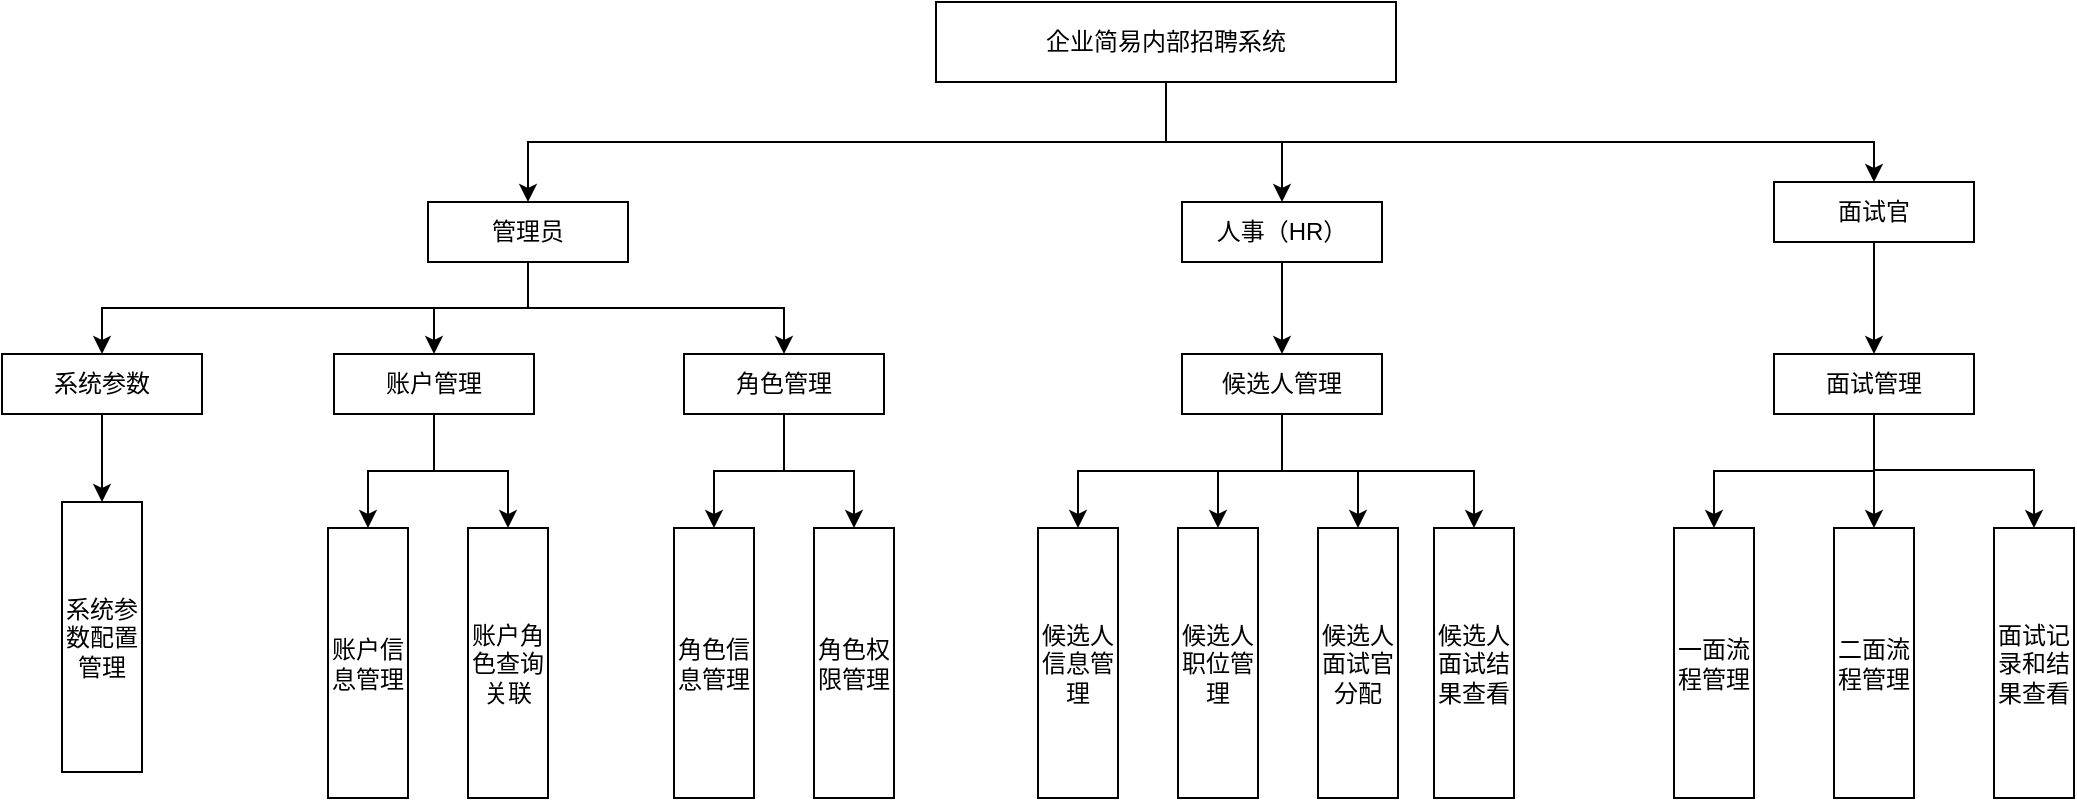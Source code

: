 <mxfile version="21.1.1" type="github">
  <diagram name="第 1 页" id="vMp5FmEjGzmWGoxb78nr">
    <mxGraphModel dx="2021" dy="1728" grid="1" gridSize="10" guides="1" tooltips="1" connect="1" arrows="1" fold="1" page="1" pageScale="1" pageWidth="827" pageHeight="1169" math="0" shadow="0">
      <root>
        <mxCell id="0" />
        <mxCell id="1" parent="0" />
        <mxCell id="QuiFqJqIi-HaTxp3gUGb-55" style="edgeStyle=orthogonalEdgeStyle;rounded=0;orthogonalLoop=1;jettySize=auto;html=1;exitX=0.5;exitY=1;exitDx=0;exitDy=0;" edge="1" parent="1" source="QuiFqJqIi-HaTxp3gUGb-3" target="QuiFqJqIi-HaTxp3gUGb-41">
          <mxGeometry relative="1" as="geometry">
            <mxPoint x="495" y="30" as="sourcePoint" />
          </mxGeometry>
        </mxCell>
        <mxCell id="QuiFqJqIi-HaTxp3gUGb-56" style="edgeStyle=orthogonalEdgeStyle;rounded=0;orthogonalLoop=1;jettySize=auto;html=1;entryX=0.5;entryY=0;entryDx=0;entryDy=0;" edge="1" parent="1" source="QuiFqJqIi-HaTxp3gUGb-3" target="QuiFqJqIi-HaTxp3gUGb-46">
          <mxGeometry relative="1" as="geometry" />
        </mxCell>
        <mxCell id="QuiFqJqIi-HaTxp3gUGb-57" style="edgeStyle=orthogonalEdgeStyle;rounded=0;orthogonalLoop=1;jettySize=auto;html=1;exitX=0.5;exitY=1;exitDx=0;exitDy=0;entryX=0.5;entryY=0;entryDx=0;entryDy=0;" edge="1" parent="1" source="QuiFqJqIi-HaTxp3gUGb-3" target="QuiFqJqIi-HaTxp3gUGb-47">
          <mxGeometry relative="1" as="geometry">
            <mxPoint x="495" y="40" as="sourcePoint" />
            <Array as="points">
              <mxPoint x="532" y="60" />
              <mxPoint x="886" y="60" />
            </Array>
          </mxGeometry>
        </mxCell>
        <mxCell id="QuiFqJqIi-HaTxp3gUGb-3" value="企业简易内部招聘系统" style="rounded=0;whiteSpace=wrap;html=1;" vertex="1" parent="1">
          <mxGeometry x="417" y="-10" width="230" height="40" as="geometry" />
        </mxCell>
        <mxCell id="QuiFqJqIi-HaTxp3gUGb-17" value="" style="edgeStyle=orthogonalEdgeStyle;rounded=0;orthogonalLoop=1;jettySize=auto;html=1;" edge="1" parent="1" source="QuiFqJqIi-HaTxp3gUGb-12" target="QuiFqJqIi-HaTxp3gUGb-16">
          <mxGeometry relative="1" as="geometry" />
        </mxCell>
        <mxCell id="QuiFqJqIi-HaTxp3gUGb-31" style="edgeStyle=orthogonalEdgeStyle;rounded=0;orthogonalLoop=1;jettySize=auto;html=1;exitX=0.5;exitY=1;exitDx=0;exitDy=0;" edge="1" parent="1" source="QuiFqJqIi-HaTxp3gUGb-12" target="QuiFqJqIi-HaTxp3gUGb-18">
          <mxGeometry relative="1" as="geometry" />
        </mxCell>
        <mxCell id="QuiFqJqIi-HaTxp3gUGb-12" value="账户管理" style="rounded=0;whiteSpace=wrap;html=1;" vertex="1" parent="1">
          <mxGeometry x="116" y="166" width="100" height="30" as="geometry" />
        </mxCell>
        <mxCell id="QuiFqJqIi-HaTxp3gUGb-32" style="edgeStyle=orthogonalEdgeStyle;rounded=0;orthogonalLoop=1;jettySize=auto;html=1;entryX=0.5;entryY=0;entryDx=0;entryDy=0;" edge="1" parent="1" source="QuiFqJqIi-HaTxp3gUGb-13" target="QuiFqJqIi-HaTxp3gUGb-19">
          <mxGeometry relative="1" as="geometry" />
        </mxCell>
        <mxCell id="QuiFqJqIi-HaTxp3gUGb-33" style="edgeStyle=orthogonalEdgeStyle;rounded=0;orthogonalLoop=1;jettySize=auto;html=1;entryX=0.5;entryY=0;entryDx=0;entryDy=0;" edge="1" parent="1" source="QuiFqJqIi-HaTxp3gUGb-13" target="QuiFqJqIi-HaTxp3gUGb-20">
          <mxGeometry relative="1" as="geometry" />
        </mxCell>
        <mxCell id="QuiFqJqIi-HaTxp3gUGb-13" value="角色管理" style="rounded=0;whiteSpace=wrap;html=1;" vertex="1" parent="1">
          <mxGeometry x="291" y="166" width="100" height="30" as="geometry" />
        </mxCell>
        <mxCell id="QuiFqJqIi-HaTxp3gUGb-34" style="edgeStyle=orthogonalEdgeStyle;rounded=0;orthogonalLoop=1;jettySize=auto;html=1;entryX=0.5;entryY=0;entryDx=0;entryDy=0;exitX=0.5;exitY=1;exitDx=0;exitDy=0;" edge="1" parent="1" source="QuiFqJqIi-HaTxp3gUGb-14" target="QuiFqJqIi-HaTxp3gUGb-21">
          <mxGeometry relative="1" as="geometry" />
        </mxCell>
        <mxCell id="QuiFqJqIi-HaTxp3gUGb-35" style="edgeStyle=orthogonalEdgeStyle;rounded=0;orthogonalLoop=1;jettySize=auto;html=1;entryX=0.5;entryY=0;entryDx=0;entryDy=0;" edge="1" parent="1" source="QuiFqJqIi-HaTxp3gUGb-14" target="QuiFqJqIi-HaTxp3gUGb-22">
          <mxGeometry relative="1" as="geometry" />
        </mxCell>
        <mxCell id="QuiFqJqIi-HaTxp3gUGb-65" style="edgeStyle=orthogonalEdgeStyle;rounded=0;orthogonalLoop=1;jettySize=auto;html=1;entryX=0.5;entryY=0;entryDx=0;entryDy=0;" edge="1" parent="1" source="QuiFqJqIi-HaTxp3gUGb-14" target="QuiFqJqIi-HaTxp3gUGb-23">
          <mxGeometry relative="1" as="geometry" />
        </mxCell>
        <mxCell id="QuiFqJqIi-HaTxp3gUGb-66" style="edgeStyle=orthogonalEdgeStyle;rounded=0;orthogonalLoop=1;jettySize=auto;html=1;exitX=0.5;exitY=1;exitDx=0;exitDy=0;" edge="1" parent="1" source="QuiFqJqIi-HaTxp3gUGb-14" target="QuiFqJqIi-HaTxp3gUGb-48">
          <mxGeometry relative="1" as="geometry" />
        </mxCell>
        <mxCell id="QuiFqJqIi-HaTxp3gUGb-14" value="候选人管理" style="rounded=0;whiteSpace=wrap;html=1;" vertex="1" parent="1">
          <mxGeometry x="540" y="166" width="100" height="30" as="geometry" />
        </mxCell>
        <mxCell id="QuiFqJqIi-HaTxp3gUGb-37" style="edgeStyle=orthogonalEdgeStyle;rounded=0;orthogonalLoop=1;jettySize=auto;html=1;exitX=0.5;exitY=1;exitDx=0;exitDy=0;" edge="1" parent="1" source="QuiFqJqIi-HaTxp3gUGb-15" target="QuiFqJqIi-HaTxp3gUGb-24">
          <mxGeometry relative="1" as="geometry" />
        </mxCell>
        <mxCell id="QuiFqJqIi-HaTxp3gUGb-38" style="edgeStyle=orthogonalEdgeStyle;rounded=0;orthogonalLoop=1;jettySize=auto;html=1;entryX=0.5;entryY=0;entryDx=0;entryDy=0;" edge="1" parent="1" source="QuiFqJqIi-HaTxp3gUGb-15" target="QuiFqJqIi-HaTxp3gUGb-25">
          <mxGeometry relative="1" as="geometry" />
        </mxCell>
        <mxCell id="QuiFqJqIi-HaTxp3gUGb-40" style="edgeStyle=orthogonalEdgeStyle;rounded=0;orthogonalLoop=1;jettySize=auto;html=1;entryX=0.5;entryY=0;entryDx=0;entryDy=0;exitX=0.5;exitY=1;exitDx=0;exitDy=0;" edge="1" parent="1" source="QuiFqJqIi-HaTxp3gUGb-15" target="QuiFqJqIi-HaTxp3gUGb-39">
          <mxGeometry relative="1" as="geometry">
            <mxPoint x="845" y="196" as="sourcePoint" />
            <Array as="points">
              <mxPoint x="886" y="224" />
              <mxPoint x="966" y="224" />
            </Array>
          </mxGeometry>
        </mxCell>
        <mxCell id="QuiFqJqIi-HaTxp3gUGb-15" value="面试管理" style="rounded=0;whiteSpace=wrap;html=1;" vertex="1" parent="1">
          <mxGeometry x="836" y="166" width="100" height="30" as="geometry" />
        </mxCell>
        <mxCell id="QuiFqJqIi-HaTxp3gUGb-16" value="账户信息管理" style="rounded=0;whiteSpace=wrap;html=1;" vertex="1" parent="1">
          <mxGeometry x="113" y="253" width="40" height="135" as="geometry" />
        </mxCell>
        <mxCell id="QuiFqJqIi-HaTxp3gUGb-18" value="账户角色查询关联" style="rounded=0;whiteSpace=wrap;html=1;" vertex="1" parent="1">
          <mxGeometry x="183" y="253" width="40" height="135" as="geometry" />
        </mxCell>
        <mxCell id="QuiFqJqIi-HaTxp3gUGb-19" value="角色信息管理" style="rounded=0;whiteSpace=wrap;html=1;" vertex="1" parent="1">
          <mxGeometry x="286" y="253" width="40" height="135" as="geometry" />
        </mxCell>
        <mxCell id="QuiFqJqIi-HaTxp3gUGb-20" value="角色权限管理" style="rounded=0;whiteSpace=wrap;html=1;" vertex="1" parent="1">
          <mxGeometry x="356" y="253" width="40" height="135" as="geometry" />
        </mxCell>
        <mxCell id="QuiFqJqIi-HaTxp3gUGb-21" value="候选人信息管理" style="rounded=0;whiteSpace=wrap;html=1;" vertex="1" parent="1">
          <mxGeometry x="468" y="253" width="40" height="135" as="geometry" />
        </mxCell>
        <mxCell id="QuiFqJqIi-HaTxp3gUGb-22" value="候选人职位管理" style="rounded=0;whiteSpace=wrap;html=1;" vertex="1" parent="1">
          <mxGeometry x="538" y="253" width="40" height="135" as="geometry" />
        </mxCell>
        <mxCell id="QuiFqJqIi-HaTxp3gUGb-23" value="候选人面试官分配" style="rounded=0;whiteSpace=wrap;html=1;" vertex="1" parent="1">
          <mxGeometry x="608" y="253" width="40" height="135" as="geometry" />
        </mxCell>
        <mxCell id="QuiFqJqIi-HaTxp3gUGb-24" value="一面流程管理" style="rounded=0;whiteSpace=wrap;html=1;" vertex="1" parent="1">
          <mxGeometry x="786" y="253" width="40" height="135" as="geometry" />
        </mxCell>
        <mxCell id="QuiFqJqIi-HaTxp3gUGb-25" value="二面流程管理" style="rounded=0;whiteSpace=wrap;html=1;" vertex="1" parent="1">
          <mxGeometry x="866" y="253" width="40" height="135" as="geometry" />
        </mxCell>
        <mxCell id="QuiFqJqIi-HaTxp3gUGb-39" value="面试记录和结果查看" style="rounded=0;whiteSpace=wrap;html=1;" vertex="1" parent="1">
          <mxGeometry x="946" y="253" width="40" height="135" as="geometry" />
        </mxCell>
        <mxCell id="QuiFqJqIi-HaTxp3gUGb-42" style="edgeStyle=orthogonalEdgeStyle;rounded=0;orthogonalLoop=1;jettySize=auto;html=1;entryX=0.5;entryY=0;entryDx=0;entryDy=0;exitX=0.5;exitY=1;exitDx=0;exitDy=0;" edge="1" parent="1" source="QuiFqJqIi-HaTxp3gUGb-41" target="QuiFqJqIi-HaTxp3gUGb-12">
          <mxGeometry relative="1" as="geometry" />
        </mxCell>
        <mxCell id="QuiFqJqIi-HaTxp3gUGb-45" style="edgeStyle=orthogonalEdgeStyle;rounded=0;orthogonalLoop=1;jettySize=auto;html=1;entryX=0.5;entryY=0;entryDx=0;entryDy=0;exitX=0.5;exitY=1;exitDx=0;exitDy=0;" edge="1" parent="1" source="QuiFqJqIi-HaTxp3gUGb-41" target="QuiFqJqIi-HaTxp3gUGb-13">
          <mxGeometry relative="1" as="geometry">
            <mxPoint x="210" y="130" as="sourcePoint" />
          </mxGeometry>
        </mxCell>
        <mxCell id="QuiFqJqIi-HaTxp3gUGb-62" style="edgeStyle=orthogonalEdgeStyle;rounded=0;orthogonalLoop=1;jettySize=auto;html=1;entryX=0.5;entryY=0;entryDx=0;entryDy=0;exitX=0.5;exitY=1;exitDx=0;exitDy=0;" edge="1" parent="1" source="QuiFqJqIi-HaTxp3gUGb-41" target="QuiFqJqIi-HaTxp3gUGb-61">
          <mxGeometry relative="1" as="geometry" />
        </mxCell>
        <mxCell id="QuiFqJqIi-HaTxp3gUGb-41" value="管理员" style="rounded=0;whiteSpace=wrap;html=1;" vertex="1" parent="1">
          <mxGeometry x="163" y="90" width="100" height="30" as="geometry" />
        </mxCell>
        <mxCell id="QuiFqJqIi-HaTxp3gUGb-53" style="edgeStyle=orthogonalEdgeStyle;rounded=0;orthogonalLoop=1;jettySize=auto;html=1;entryX=0.5;entryY=0;entryDx=0;entryDy=0;" edge="1" parent="1" source="QuiFqJqIi-HaTxp3gUGb-46" target="QuiFqJqIi-HaTxp3gUGb-14">
          <mxGeometry relative="1" as="geometry" />
        </mxCell>
        <mxCell id="QuiFqJqIi-HaTxp3gUGb-46" value="人事（HR）" style="rounded=0;whiteSpace=wrap;html=1;" vertex="1" parent="1">
          <mxGeometry x="540" y="90" width="100" height="30" as="geometry" />
        </mxCell>
        <mxCell id="QuiFqJqIi-HaTxp3gUGb-54" style="edgeStyle=orthogonalEdgeStyle;rounded=0;orthogonalLoop=1;jettySize=auto;html=1;entryX=0.5;entryY=0;entryDx=0;entryDy=0;" edge="1" parent="1" source="QuiFqJqIi-HaTxp3gUGb-47" target="QuiFqJqIi-HaTxp3gUGb-15">
          <mxGeometry relative="1" as="geometry" />
        </mxCell>
        <mxCell id="QuiFqJqIi-HaTxp3gUGb-47" value="面试官" style="rounded=0;whiteSpace=wrap;html=1;" vertex="1" parent="1">
          <mxGeometry x="836" y="80" width="100" height="30" as="geometry" />
        </mxCell>
        <mxCell id="QuiFqJqIi-HaTxp3gUGb-48" value="候选人面试结果查看" style="rounded=0;whiteSpace=wrap;html=1;" vertex="1" parent="1">
          <mxGeometry x="666" y="253" width="40" height="135" as="geometry" />
        </mxCell>
        <mxCell id="QuiFqJqIi-HaTxp3gUGb-64" style="edgeStyle=orthogonalEdgeStyle;rounded=0;orthogonalLoop=1;jettySize=auto;html=1;entryX=0.5;entryY=0;entryDx=0;entryDy=0;" edge="1" parent="1" source="QuiFqJqIi-HaTxp3gUGb-61" target="QuiFqJqIi-HaTxp3gUGb-63">
          <mxGeometry relative="1" as="geometry" />
        </mxCell>
        <mxCell id="QuiFqJqIi-HaTxp3gUGb-61" value="系统参数" style="rounded=0;whiteSpace=wrap;html=1;" vertex="1" parent="1">
          <mxGeometry x="-50" y="166" width="100" height="30" as="geometry" />
        </mxCell>
        <mxCell id="QuiFqJqIi-HaTxp3gUGb-63" value="系统参数配置管理" style="rounded=0;whiteSpace=wrap;html=1;" vertex="1" parent="1">
          <mxGeometry x="-20" y="240" width="40" height="135" as="geometry" />
        </mxCell>
      </root>
    </mxGraphModel>
  </diagram>
</mxfile>
